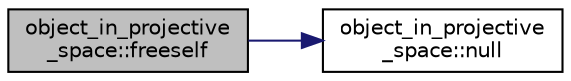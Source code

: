 digraph "object_in_projective_space::freeself"
{
  edge [fontname="Helvetica",fontsize="10",labelfontname="Helvetica",labelfontsize="10"];
  node [fontname="Helvetica",fontsize="10",shape=record];
  rankdir="LR";
  Node45 [label="object_in_projective\l_space::freeself",height=0.2,width=0.4,color="black", fillcolor="grey75", style="filled", fontcolor="black"];
  Node45 -> Node46 [color="midnightblue",fontsize="10",style="solid",fontname="Helvetica"];
  Node46 [label="object_in_projective\l_space::null",height=0.2,width=0.4,color="black", fillcolor="white", style="filled",URL="$d7/d08/classobject__in__projective__space.html#a07908386e9bb21615dc8415379b2f4e2"];
}
